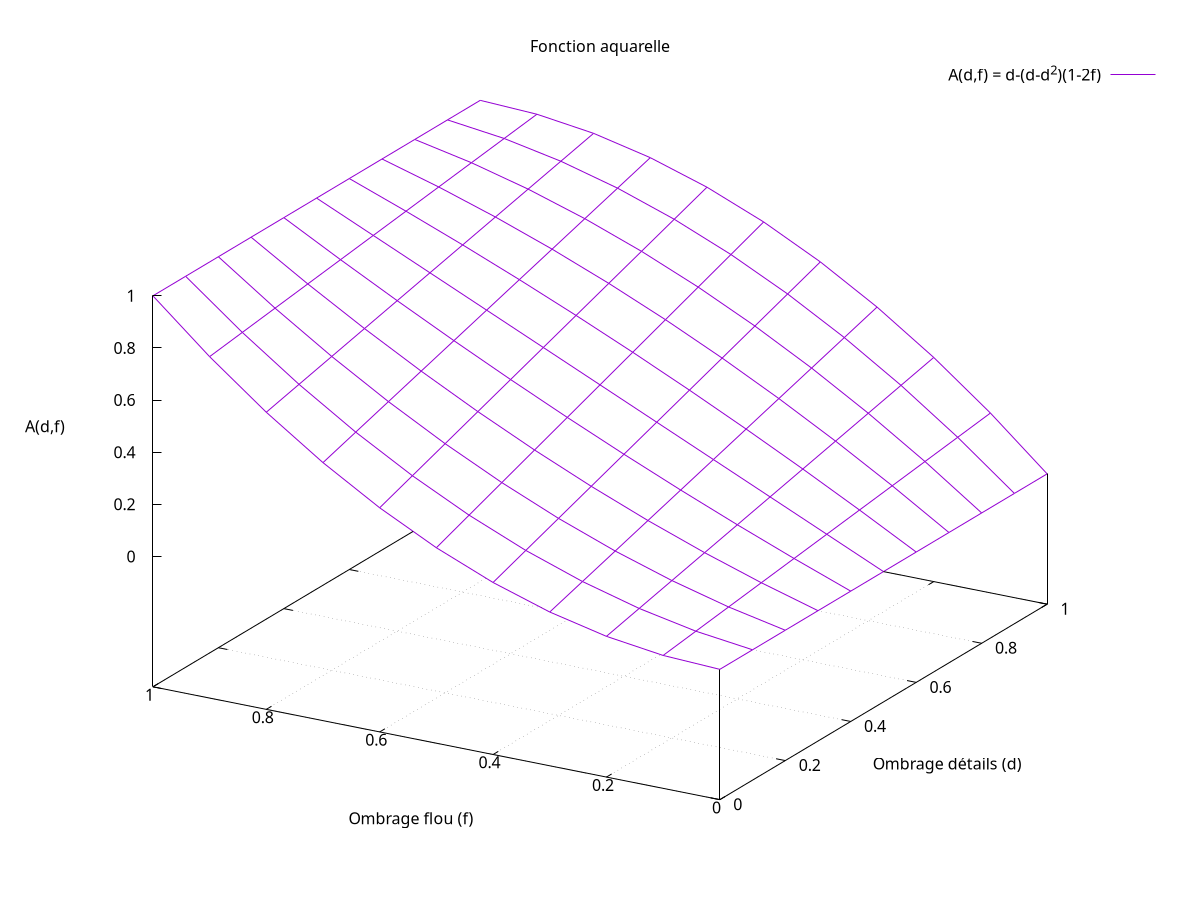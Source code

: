 set terminal pngcairo enhanced font "arial,20" fontscale 1.0 size 2048, 2048 
set output 'watercolor_curve.png'
set title "Fonction aquarelle" 
#set output 'overlay_curve.png'
set grid nopolar
set grid layerdefault   lt 0 linecolor 0 linewidth 0.500,  lt 0 linecolor 0 linewidth 0.500
set samples 21, 21
set hidden3d
set isosamples 11, 11
set view 60,300
set style data lines
set xlabel "Ombrage détails (d)" 
set xlabel  offset character -3, -2, 0 font "" textcolor lt -1 norotate
set xrange [ 0.0000 : 1.0000 ] noreverse nowriteback
set ylabel "Ombrage flou (f)" 
set ylabel  offset character 3, -2, 0 font "" textcolor lt -1 rotate
set yrange [ 0.0000 : 1.0000 ] noreverse nowriteback
set zlabel "A(d,f)" 
set zlabel  offset character -5, 0, 0 font "" textcolor lt -1 norotate
DEBUG_TERM_HTIC = 119
DEBUG_TERM_VTIC = 119
## Last datafile plotted: "$grid"
#splot (y<=0.5) ? 2*x*y : 1-2*(1-x)*(1-y)
splot y-(y-y*y)*(1-2*x) ti "A(d,f) = d-(d-d^2)(1-2f)"
